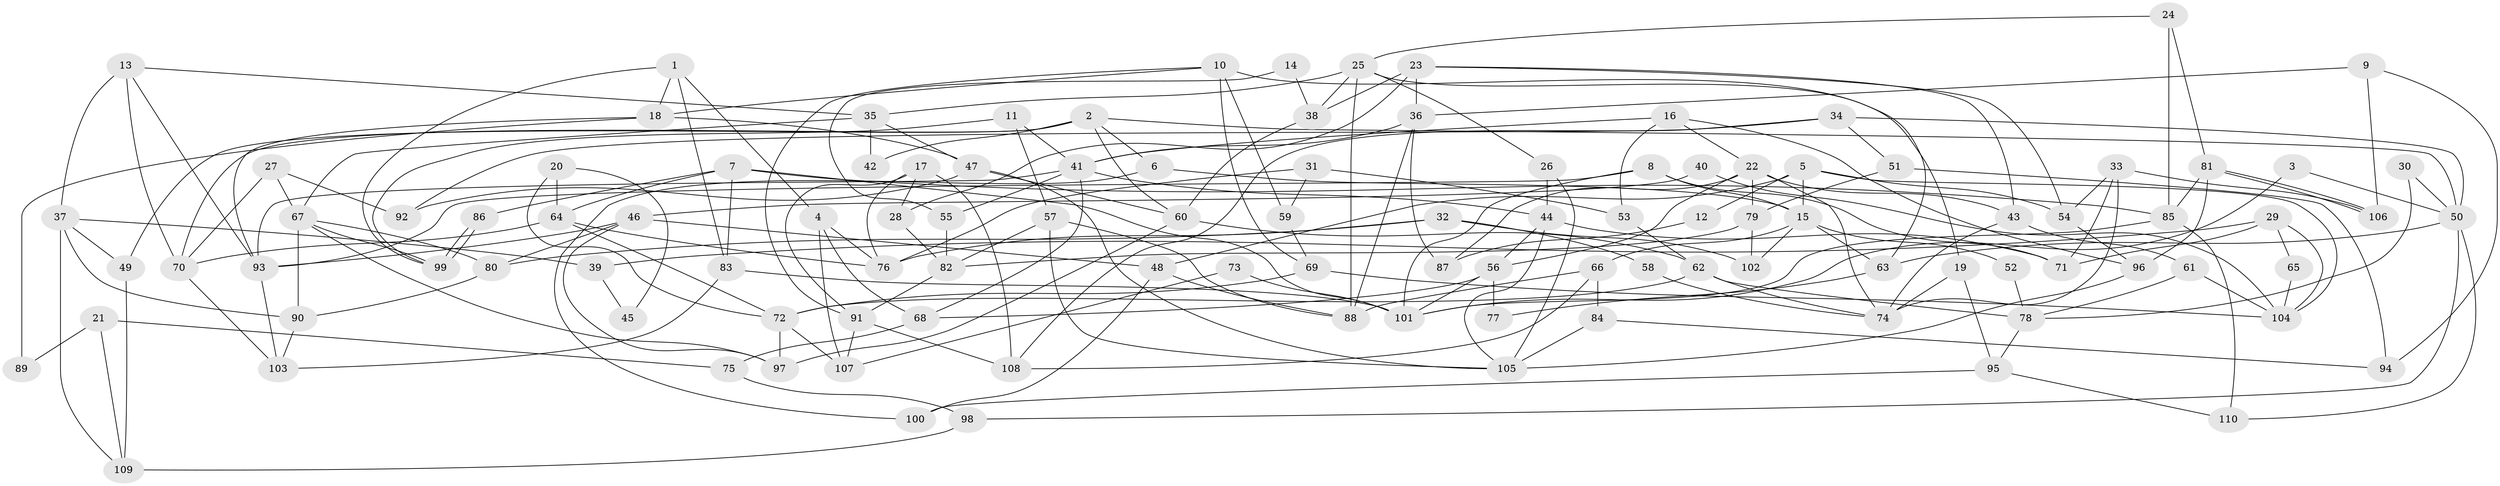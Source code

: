 // Generated by graph-tools (version 1.1) at 2025/50/03/09/25 04:50:59]
// undirected, 110 vertices, 220 edges
graph export_dot {
graph [start="1"]
  node [color=gray90,style=filled];
  1;
  2;
  3;
  4;
  5;
  6;
  7;
  8;
  9;
  10;
  11;
  12;
  13;
  14;
  15;
  16;
  17;
  18;
  19;
  20;
  21;
  22;
  23;
  24;
  25;
  26;
  27;
  28;
  29;
  30;
  31;
  32;
  33;
  34;
  35;
  36;
  37;
  38;
  39;
  40;
  41;
  42;
  43;
  44;
  45;
  46;
  47;
  48;
  49;
  50;
  51;
  52;
  53;
  54;
  55;
  56;
  57;
  58;
  59;
  60;
  61;
  62;
  63;
  64;
  65;
  66;
  67;
  68;
  69;
  70;
  71;
  72;
  73;
  74;
  75;
  76;
  77;
  78;
  79;
  80;
  81;
  82;
  83;
  84;
  85;
  86;
  87;
  88;
  89;
  90;
  91;
  92;
  93;
  94;
  95;
  96;
  97;
  98;
  99;
  100;
  101;
  102;
  103;
  104;
  105;
  106;
  107;
  108;
  109;
  110;
  1 -- 83;
  1 -- 99;
  1 -- 4;
  1 -- 18;
  2 -- 50;
  2 -- 70;
  2 -- 6;
  2 -- 42;
  2 -- 49;
  2 -- 60;
  3 -- 101;
  3 -- 50;
  4 -- 107;
  4 -- 68;
  4 -- 76;
  5 -- 15;
  5 -- 48;
  5 -- 12;
  5 -- 54;
  5 -- 104;
  6 -- 15;
  6 -- 100;
  7 -- 64;
  7 -- 101;
  7 -- 83;
  7 -- 85;
  7 -- 86;
  8 -- 71;
  8 -- 101;
  8 -- 15;
  8 -- 93;
  9 -- 36;
  9 -- 106;
  9 -- 94;
  10 -- 69;
  10 -- 19;
  10 -- 18;
  10 -- 59;
  10 -- 91;
  11 -- 41;
  11 -- 57;
  11 -- 99;
  12 -- 87;
  13 -- 93;
  13 -- 35;
  13 -- 37;
  13 -- 70;
  14 -- 55;
  14 -- 38;
  15 -- 63;
  15 -- 52;
  15 -- 66;
  15 -- 102;
  16 -- 41;
  16 -- 22;
  16 -- 53;
  16 -- 96;
  17 -- 76;
  17 -- 91;
  17 -- 28;
  17 -- 108;
  18 -- 47;
  18 -- 89;
  18 -- 93;
  19 -- 74;
  19 -- 95;
  20 -- 72;
  20 -- 64;
  20 -- 45;
  21 -- 109;
  21 -- 75;
  21 -- 89;
  22 -- 74;
  22 -- 79;
  22 -- 43;
  22 -- 56;
  22 -- 87;
  23 -- 54;
  23 -- 38;
  23 -- 28;
  23 -- 36;
  23 -- 43;
  24 -- 25;
  24 -- 85;
  24 -- 81;
  25 -- 26;
  25 -- 35;
  25 -- 38;
  25 -- 63;
  25 -- 88;
  26 -- 105;
  26 -- 44;
  27 -- 67;
  27 -- 70;
  27 -- 92;
  28 -- 82;
  29 -- 71;
  29 -- 104;
  29 -- 39;
  29 -- 65;
  30 -- 78;
  30 -- 50;
  31 -- 76;
  31 -- 53;
  31 -- 59;
  32 -- 102;
  32 -- 80;
  32 -- 58;
  32 -- 76;
  33 -- 74;
  33 -- 54;
  33 -- 71;
  33 -- 106;
  34 -- 92;
  34 -- 108;
  34 -- 50;
  34 -- 51;
  35 -- 47;
  35 -- 67;
  35 -- 42;
  36 -- 41;
  36 -- 87;
  36 -- 88;
  37 -- 90;
  37 -- 39;
  37 -- 49;
  37 -- 109;
  38 -- 60;
  39 -- 45;
  40 -- 104;
  40 -- 46;
  41 -- 44;
  41 -- 93;
  41 -- 55;
  41 -- 68;
  43 -- 61;
  43 -- 74;
  44 -- 105;
  44 -- 56;
  44 -- 71;
  46 -- 93;
  46 -- 80;
  46 -- 48;
  46 -- 97;
  47 -- 105;
  47 -- 60;
  47 -- 92;
  48 -- 88;
  48 -- 100;
  49 -- 109;
  50 -- 110;
  50 -- 63;
  50 -- 98;
  51 -- 94;
  51 -- 79;
  52 -- 78;
  53 -- 62;
  54 -- 96;
  55 -- 82;
  56 -- 68;
  56 -- 77;
  56 -- 101;
  57 -- 82;
  57 -- 88;
  57 -- 105;
  58 -- 74;
  59 -- 69;
  60 -- 62;
  60 -- 97;
  61 -- 104;
  61 -- 78;
  62 -- 72;
  62 -- 74;
  62 -- 78;
  63 -- 77;
  64 -- 76;
  64 -- 70;
  64 -- 72;
  65 -- 104;
  66 -- 88;
  66 -- 84;
  66 -- 108;
  67 -- 97;
  67 -- 99;
  67 -- 80;
  67 -- 90;
  68 -- 75;
  69 -- 72;
  69 -- 104;
  70 -- 103;
  72 -- 97;
  72 -- 107;
  73 -- 101;
  73 -- 107;
  75 -- 98;
  78 -- 95;
  79 -- 82;
  79 -- 102;
  80 -- 90;
  81 -- 106;
  81 -- 106;
  81 -- 85;
  81 -- 96;
  82 -- 91;
  83 -- 101;
  83 -- 103;
  84 -- 105;
  84 -- 94;
  85 -- 101;
  85 -- 110;
  86 -- 99;
  86 -- 99;
  90 -- 103;
  91 -- 108;
  91 -- 107;
  93 -- 103;
  95 -- 100;
  95 -- 110;
  96 -- 105;
  98 -- 109;
}
